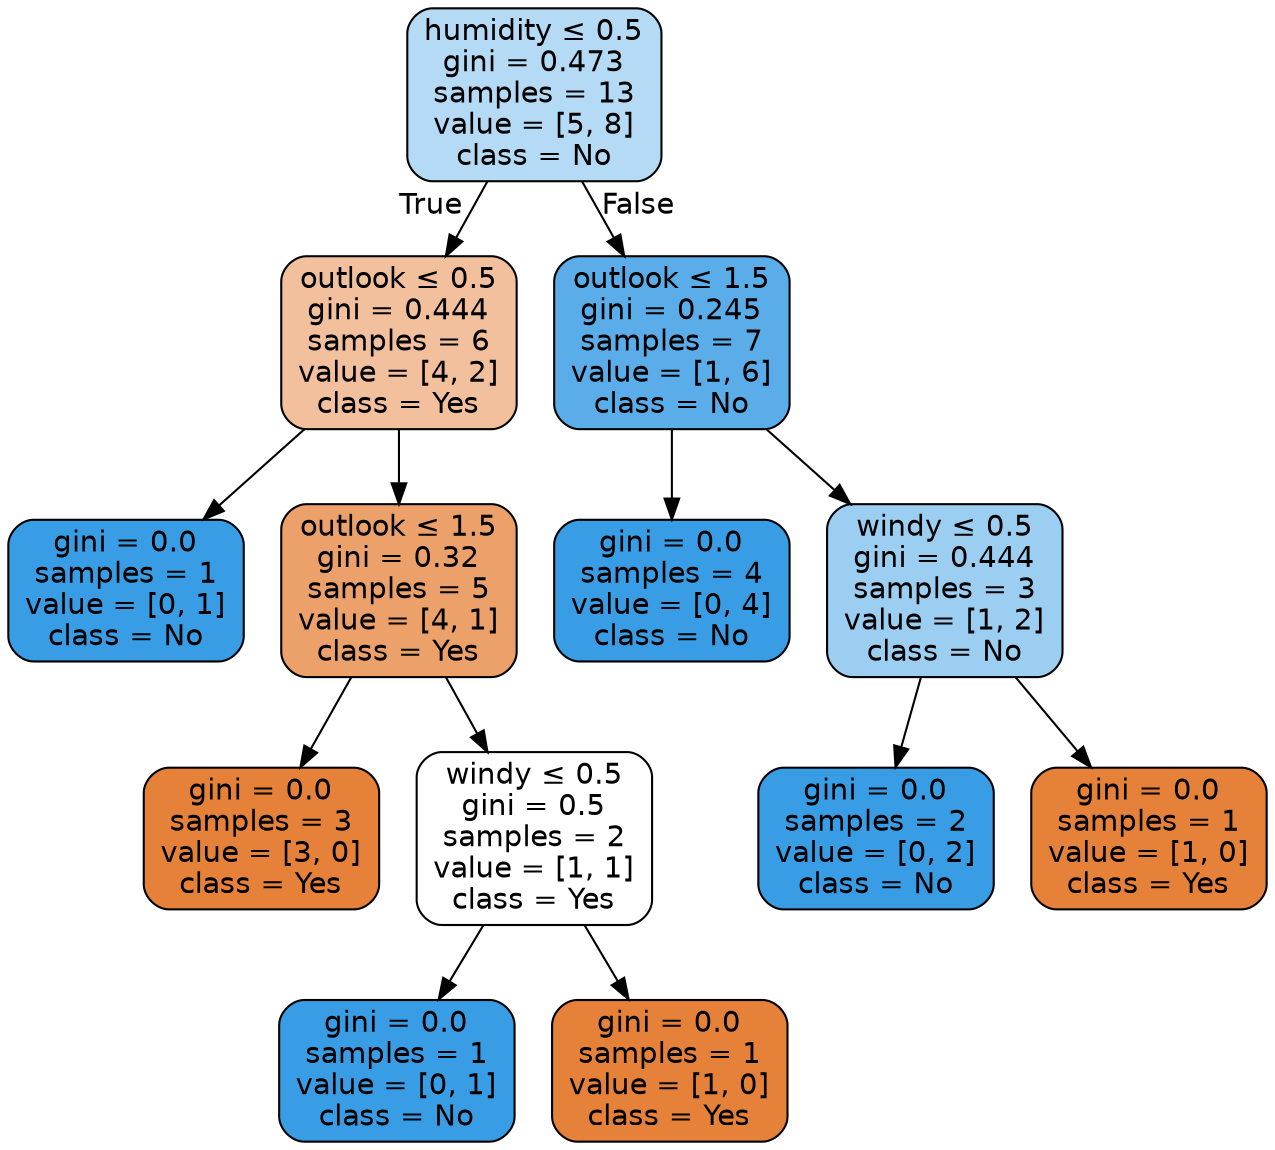 digraph Tree {
node [shape=box, style="filled, rounded", color="black", fontname=helvetica] ;
edge [fontname=helvetica] ;
0 [label=<humidity &le; 0.5<br/>gini = 0.473<br/>samples = 13<br/>value = [5, 8]<br/>class = No>, fillcolor="#b5daf5"] ;
1 [label=<outlook &le; 0.5<br/>gini = 0.444<br/>samples = 6<br/>value = [4, 2]<br/>class = Yes>, fillcolor="#f2c09c"] ;
0 -> 1 [labeldistance=2.5, labelangle=45, headlabel="True"] ;
2 [label=<gini = 0.0<br/>samples = 1<br/>value = [0, 1]<br/>class = No>, fillcolor="#399de5"] ;
1 -> 2 ;
3 [label=<outlook &le; 1.5<br/>gini = 0.32<br/>samples = 5<br/>value = [4, 1]<br/>class = Yes>, fillcolor="#eca06a"] ;
1 -> 3 ;
4 [label=<gini = 0.0<br/>samples = 3<br/>value = [3, 0]<br/>class = Yes>, fillcolor="#e58139"] ;
3 -> 4 ;
5 [label=<windy &le; 0.5<br/>gini = 0.5<br/>samples = 2<br/>value = [1, 1]<br/>class = Yes>, fillcolor="#ffffff"] ;
3 -> 5 ;
6 [label=<gini = 0.0<br/>samples = 1<br/>value = [0, 1]<br/>class = No>, fillcolor="#399de5"] ;
5 -> 6 ;
7 [label=<gini = 0.0<br/>samples = 1<br/>value = [1, 0]<br/>class = Yes>, fillcolor="#e58139"] ;
5 -> 7 ;
8 [label=<outlook &le; 1.5<br/>gini = 0.245<br/>samples = 7<br/>value = [1, 6]<br/>class = No>, fillcolor="#5aade9"] ;
0 -> 8 [labeldistance=2.5, labelangle=-45, headlabel="False"] ;
9 [label=<gini = 0.0<br/>samples = 4<br/>value = [0, 4]<br/>class = No>, fillcolor="#399de5"] ;
8 -> 9 ;
10 [label=<windy &le; 0.5<br/>gini = 0.444<br/>samples = 3<br/>value = [1, 2]<br/>class = No>, fillcolor="#9ccef2"] ;
8 -> 10 ;
11 [label=<gini = 0.0<br/>samples = 2<br/>value = [0, 2]<br/>class = No>, fillcolor="#399de5"] ;
10 -> 11 ;
12 [label=<gini = 0.0<br/>samples = 1<br/>value = [1, 0]<br/>class = Yes>, fillcolor="#e58139"] ;
10 -> 12 ;
}
